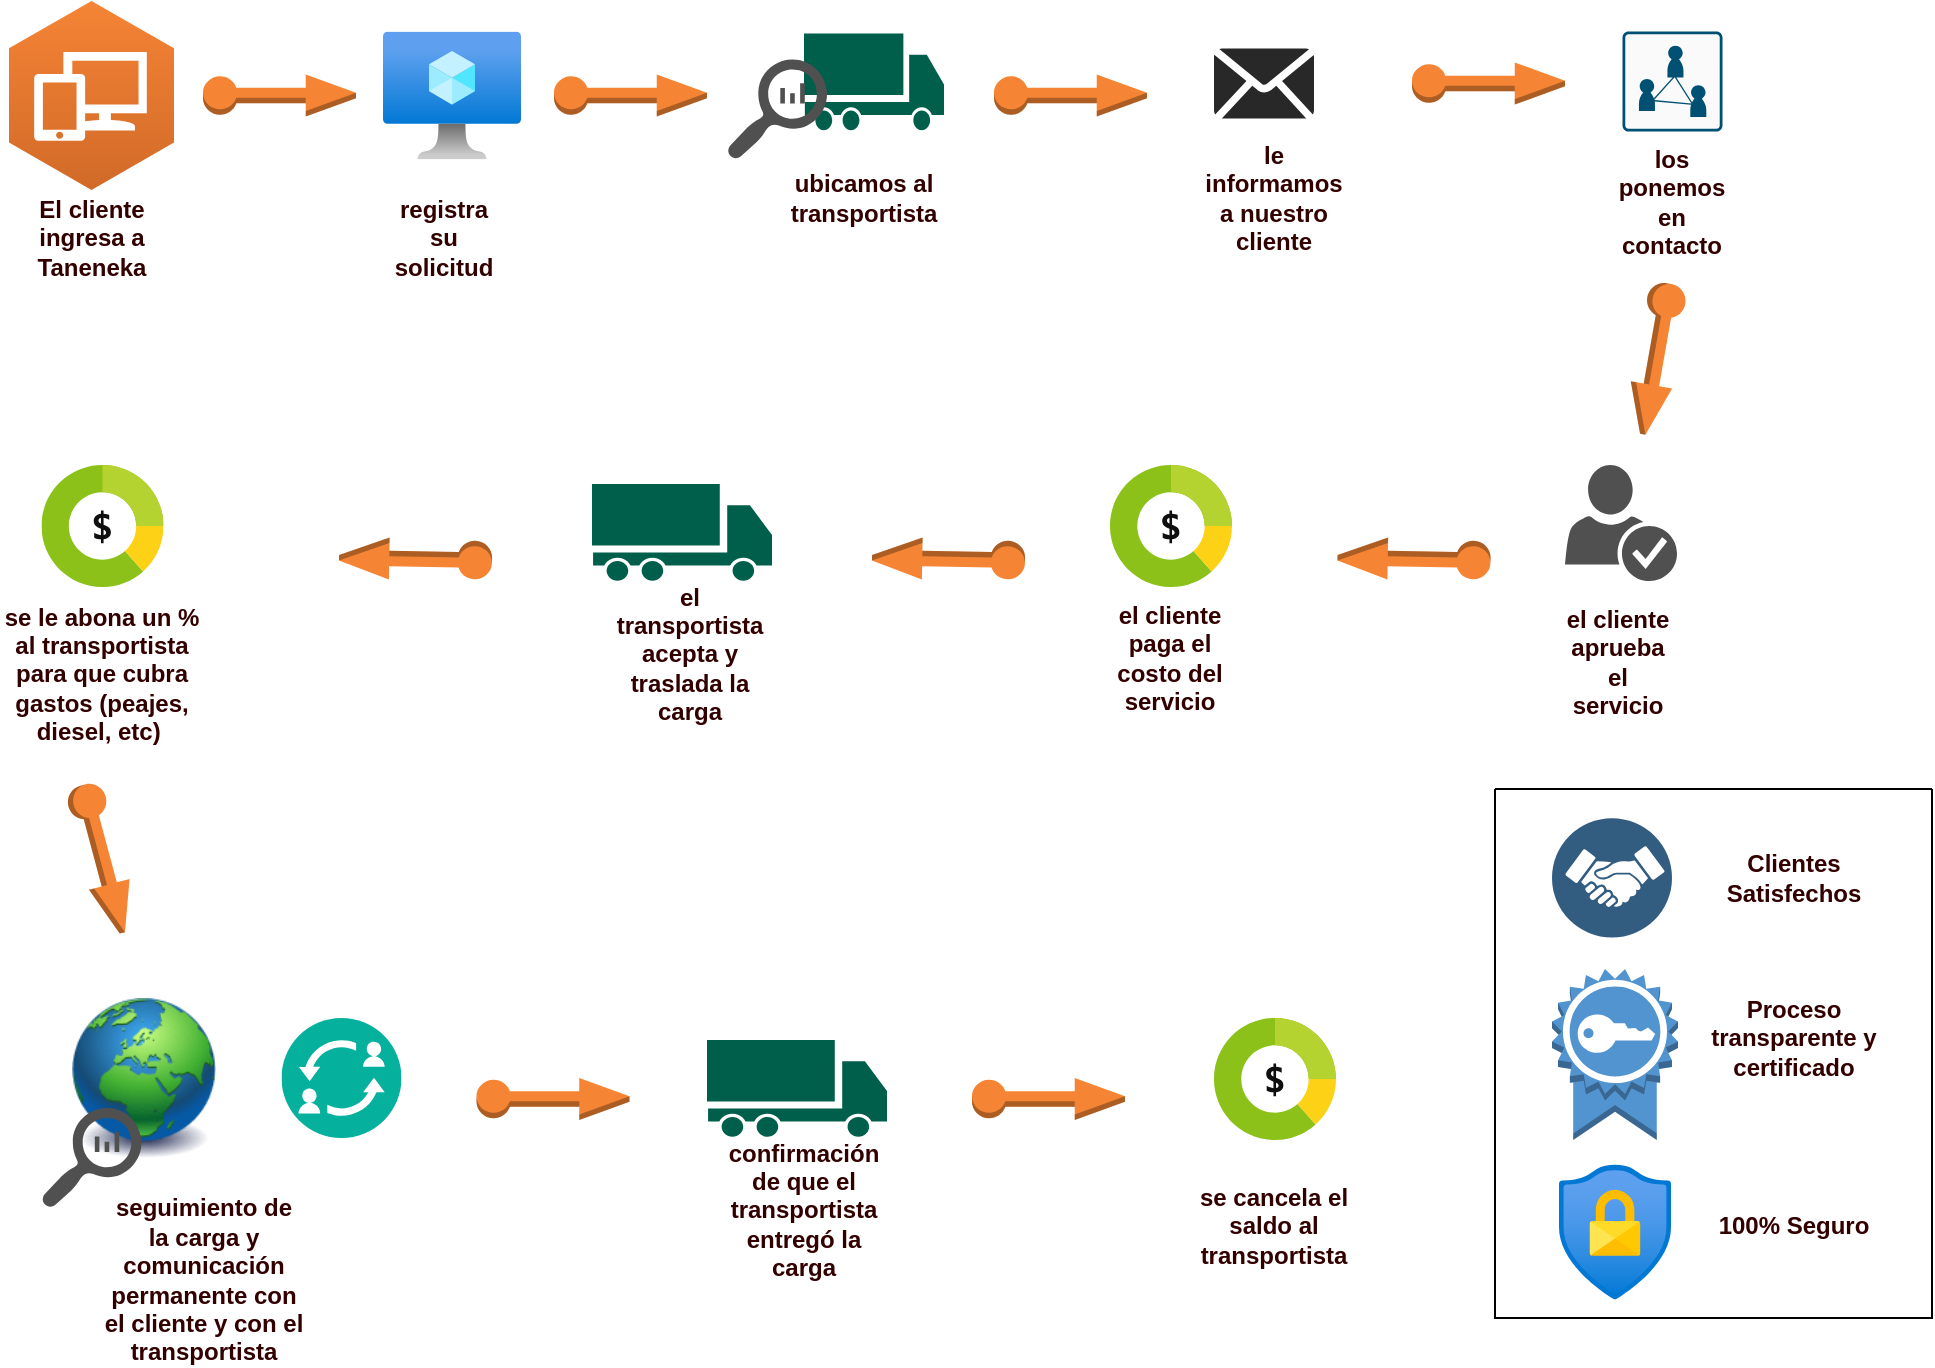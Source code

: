 <mxfile version="20.2.5" type="github">
  <diagram id="C2fSY1v2SiZeoUbDoYyL" name="Page-1">
    <mxGraphModel dx="1038" dy="602" grid="1" gridSize="10" guides="1" tooltips="1" connect="1" arrows="1" fold="1" page="1" pageScale="1" pageWidth="1169" pageHeight="827" math="0" shadow="0">
      <root>
        <mxCell id="0" />
        <mxCell id="1" parent="0" />
        <mxCell id="xm-ksiIEv6j5-uSu17su-44" value="" style="sketch=0;pointerEvents=1;shadow=0;dashed=0;html=1;strokeColor=none;fillColor=#005F4B;labelPosition=center;verticalLabelPosition=bottom;verticalAlign=top;align=center;outlineConnect=0;shape=mxgraph.veeam2.transport;" vertex="1" parent="1">
          <mxGeometry x="536" y="87.75" width="70" height="50" as="geometry" />
        </mxCell>
        <mxCell id="xm-ksiIEv6j5-uSu17su-8" value="" style="image;html=1;image=img/lib/clip_art/general/Earth_globe_128x128.png" vertex="1" parent="1">
          <mxGeometry x="166" y="570" width="80" height="80" as="geometry" />
        </mxCell>
        <mxCell id="xm-ksiIEv6j5-uSu17su-12" value="" style="outlineConnect=0;dashed=0;verticalLabelPosition=bottom;verticalAlign=top;align=center;html=1;shape=mxgraph.aws3.elastic_ip;fillColor=#F58534;gradientColor=none;rotation=0;" vertex="1" parent="1">
          <mxGeometry x="235.5" y="108.25" width="76.5" height="21" as="geometry" />
        </mxCell>
        <mxCell id="xm-ksiIEv6j5-uSu17su-13" value="" style="outlineConnect=0;dashed=0;verticalLabelPosition=bottom;verticalAlign=top;align=center;html=1;shape=mxgraph.aws3.workspaces;fillColor=#D16A28;gradientColor=#F58435;gradientDirection=north;" vertex="1" parent="1">
          <mxGeometry x="138.5" y="71.5" width="82.5" height="94.5" as="geometry" />
        </mxCell>
        <mxCell id="xm-ksiIEv6j5-uSu17su-14" value="" style="outlineConnect=0;dashed=0;verticalLabelPosition=bottom;verticalAlign=top;align=center;html=1;shape=mxgraph.aws3.certificate;fillColor=#5294CF;gradientColor=none;" vertex="1" parent="1">
          <mxGeometry x="910" y="555.5" width="63" height="85.5" as="geometry" />
        </mxCell>
        <mxCell id="xm-ksiIEv6j5-uSu17su-16" value="" style="aspect=fixed;html=1;points=[];align=center;image;fontSize=12;image=img/lib/azure2/compute/Virtual_Machine.svg;" vertex="1" parent="1">
          <mxGeometry x="325.5" y="86.75" width="69" height="64" as="geometry" />
        </mxCell>
        <mxCell id="xm-ksiIEv6j5-uSu17su-18" value="" style="aspect=fixed;html=1;points=[];align=center;image;fontSize=12;image=img/lib/azure2/security/Conditional_Access.svg;" vertex="1" parent="1">
          <mxGeometry x="913.5" y="653" width="56.0" height="68" as="geometry" />
        </mxCell>
        <mxCell id="xm-ksiIEv6j5-uSu17su-19" value="" style="sketch=0;pointerEvents=1;shadow=0;dashed=0;html=1;strokeColor=none;labelPosition=center;verticalLabelPosition=bottom;verticalAlign=top;align=center;fillColor=#505050;shape=mxgraph.mscae.oms.log_search" vertex="1" parent="1">
          <mxGeometry x="497.5" y="100.75" width="50" height="50" as="geometry" />
        </mxCell>
        <mxCell id="xm-ksiIEv6j5-uSu17su-23" value="" style="sketch=0;aspect=fixed;html=1;points=[];align=center;image;fontSize=12;image=img/lib/mscae/BillingHub.svg;" vertex="1" parent="1">
          <mxGeometry x="689" y="303.5" width="61" height="61" as="geometry" />
        </mxCell>
        <mxCell id="xm-ksiIEv6j5-uSu17su-25" value="" style="sketch=0;points=[[0.015,0.015,0],[0.985,0.015,0],[0.985,0.985,0],[0.015,0.985,0],[0.25,0,0],[0.5,0,0],[0.75,0,0],[1,0.25,0],[1,0.5,0],[1,0.75,0],[0.75,1,0],[0.5,1,0],[0.25,1,0],[0,0.75,0],[0,0.5,0],[0,0.25,0]];verticalLabelPosition=bottom;html=1;verticalAlign=top;aspect=fixed;align=center;pointerEvents=1;shape=mxgraph.cisco19.rect;prIcon=multipoint_meeting_server;fillColor=#FAFAFA;strokeColor=#005073;" vertex="1" parent="1">
          <mxGeometry x="945.25" y="86.75" width="50" height="50" as="geometry" />
        </mxCell>
        <mxCell id="xm-ksiIEv6j5-uSu17su-30" value="" style="verticalLabelPosition=bottom;sketch=0;html=1;fillColor=#282828;strokeColor=none;verticalAlign=top;pointerEvents=1;align=center;shape=mxgraph.cisco_safe.iot_things_icons.icon34;" vertex="1" parent="1">
          <mxGeometry x="741" y="95.25" width="50" height="35" as="geometry" />
        </mxCell>
        <mxCell id="xm-ksiIEv6j5-uSu17su-31" value="" style="aspect=fixed;perimeter=ellipsePerimeter;html=1;align=center;shadow=0;dashed=0;fontColor=#4277BB;labelBackgroundColor=#ffffff;fontSize=12;spacingTop=3;image;image=img/lib/ibm/blockchain/membership_services_provider_api.svg;" vertex="1" parent="1">
          <mxGeometry x="910" y="480" width="60" height="60" as="geometry" />
        </mxCell>
        <mxCell id="xm-ksiIEv6j5-uSu17su-32" value="" style="aspect=fixed;perimeter=ellipsePerimeter;html=1;align=center;shadow=0;dashed=0;fontColor=#4277BB;labelBackgroundColor=#ffffff;fontSize=12;spacingTop=3;image;image=img/lib/ibm/blockchain/transaction_manager.svg;" vertex="1" parent="1">
          <mxGeometry x="274.75" y="580" width="60" height="60" as="geometry" />
        </mxCell>
        <mxCell id="xm-ksiIEv6j5-uSu17su-49" value="El cliente ingresa a Taneneka" style="text;html=1;strokeColor=none;fillColor=none;align=center;verticalAlign=middle;whiteSpace=wrap;rounded=0;fontColor=#330000;fontStyle=1" vertex="1" parent="1">
          <mxGeometry x="149.75" y="180" width="60" height="20" as="geometry" />
        </mxCell>
        <mxCell id="xm-ksiIEv6j5-uSu17su-53" value="registra su solicitud" style="text;html=1;strokeColor=none;fillColor=none;align=center;verticalAlign=middle;whiteSpace=wrap;rounded=0;fontColor=#330000;fontStyle=1" vertex="1" parent="1">
          <mxGeometry x="325.5" y="180" width="60" height="20" as="geometry" />
        </mxCell>
        <mxCell id="xm-ksiIEv6j5-uSu17su-54" value="" style="outlineConnect=0;dashed=0;verticalLabelPosition=bottom;verticalAlign=top;align=center;html=1;shape=mxgraph.aws3.elastic_ip;fillColor=#F58534;gradientColor=none;rotation=0;" vertex="1" parent="1">
          <mxGeometry x="411" y="108.25" width="76.5" height="21" as="geometry" />
        </mxCell>
        <mxCell id="xm-ksiIEv6j5-uSu17su-55" value="ubicamos al transportista" style="text;html=1;strokeColor=none;fillColor=none;align=center;verticalAlign=middle;whiteSpace=wrap;rounded=0;fontColor=#330000;fontStyle=1" vertex="1" parent="1">
          <mxGeometry x="536" y="160" width="60" height="20" as="geometry" />
        </mxCell>
        <mxCell id="xm-ksiIEv6j5-uSu17su-57" value="" style="outlineConnect=0;dashed=0;verticalLabelPosition=bottom;verticalAlign=top;align=center;html=1;shape=mxgraph.aws3.elastic_ip;fillColor=#F58534;gradientColor=none;rotation=0;" vertex="1" parent="1">
          <mxGeometry x="631" y="108.25" width="76.5" height="21" as="geometry" />
        </mxCell>
        <mxCell id="xm-ksiIEv6j5-uSu17su-59" value="" style="sketch=0;pointerEvents=1;shadow=0;dashed=0;html=1;strokeColor=none;labelPosition=center;verticalLabelPosition=bottom;verticalAlign=top;align=center;fillColor=#505050;shape=mxgraph.mscae.oms.log_search" vertex="1" parent="1">
          <mxGeometry x="154.75" y="625" width="50" height="50" as="geometry" />
        </mxCell>
        <mxCell id="xm-ksiIEv6j5-uSu17su-61" value="le informamos a nuestro cliente" style="text;html=1;strokeColor=none;fillColor=none;align=center;verticalAlign=middle;whiteSpace=wrap;rounded=0;fontColor=#330000;fontStyle=1" vertex="1" parent="1">
          <mxGeometry x="741" y="160" width="60" height="20" as="geometry" />
        </mxCell>
        <mxCell id="xm-ksiIEv6j5-uSu17su-62" value="" style="outlineConnect=0;dashed=0;verticalLabelPosition=bottom;verticalAlign=top;align=center;html=1;shape=mxgraph.aws3.elastic_ip;fillColor=#F58534;gradientColor=none;rotation=100;" vertex="1" parent="1">
          <mxGeometry x="923.75" y="240" width="76.5" height="21" as="geometry" />
        </mxCell>
        <mxCell id="xm-ksiIEv6j5-uSu17su-63" value="los ponemos en contacto" style="text;html=1;strokeColor=none;fillColor=none;align=center;verticalAlign=middle;whiteSpace=wrap;rounded=0;fontColor=#330000;fontStyle=1" vertex="1" parent="1">
          <mxGeometry x="940.25" y="161.75" width="60" height="20" as="geometry" />
        </mxCell>
        <mxCell id="xm-ksiIEv6j5-uSu17su-69" value="" style="sketch=0;pointerEvents=1;shadow=0;dashed=0;html=1;strokeColor=none;fillColor=#505050;labelPosition=center;verticalLabelPosition=bottom;verticalAlign=top;outlineConnect=0;align=center;shape=mxgraph.office.users.credentials;fontColor=#330000;" vertex="1" parent="1">
          <mxGeometry x="916.5" y="303.5" width="56" height="58" as="geometry" />
        </mxCell>
        <mxCell id="xm-ksiIEv6j5-uSu17su-71" value="" style="outlineConnect=0;dashed=0;verticalLabelPosition=bottom;verticalAlign=top;align=center;html=1;shape=mxgraph.aws3.elastic_ip;fillColor=#F58534;gradientColor=none;rotation=-179;" vertex="1" parent="1">
          <mxGeometry x="802.75" y="340" width="76.5" height="21" as="geometry" />
        </mxCell>
        <mxCell id="xm-ksiIEv6j5-uSu17su-72" value="el cliente aprueba el servicio" style="text;html=1;strokeColor=none;fillColor=none;align=center;verticalAlign=middle;whiteSpace=wrap;rounded=0;fontColor=#330000;fontStyle=1" vertex="1" parent="1">
          <mxGeometry x="912.5" y="392" width="60" height="20" as="geometry" />
        </mxCell>
        <mxCell id="xm-ksiIEv6j5-uSu17su-74" value="" style="outlineConnect=0;dashed=0;verticalLabelPosition=bottom;verticalAlign=top;align=center;html=1;shape=mxgraph.aws3.elastic_ip;fillColor=#F58534;gradientColor=none;rotation=-179;" vertex="1" parent="1">
          <mxGeometry x="570" y="340" width="76.5" height="21" as="geometry" />
        </mxCell>
        <mxCell id="xm-ksiIEv6j5-uSu17su-75" value="el cliente paga el costo del servicio" style="text;html=1;strokeColor=none;fillColor=none;align=center;verticalAlign=middle;whiteSpace=wrap;rounded=0;fontColor=#330000;fontStyle=1" vertex="1" parent="1">
          <mxGeometry x="689" y="389.5" width="60" height="20" as="geometry" />
        </mxCell>
        <mxCell id="xm-ksiIEv6j5-uSu17su-78" value="" style="outlineConnect=0;dashed=0;verticalLabelPosition=bottom;verticalAlign=top;align=center;html=1;shape=mxgraph.aws3.elastic_ip;fillColor=#F58534;gradientColor=none;rotation=-179;" vertex="1" parent="1">
          <mxGeometry x="303.5" y="340" width="76.5" height="21" as="geometry" />
        </mxCell>
        <mxCell id="xm-ksiIEv6j5-uSu17su-79" value="" style="sketch=0;aspect=fixed;html=1;points=[];align=center;image;fontSize=12;image=img/lib/mscae/BillingHub.svg;" vertex="1" parent="1">
          <mxGeometry x="154.75" y="303.5" width="61" height="61" as="geometry" />
        </mxCell>
        <mxCell id="xm-ksiIEv6j5-uSu17su-80" value="se le abona un % al transportista para que cubra gastos (peajes, diesel, etc)&amp;nbsp;" style="text;html=1;strokeColor=none;fillColor=none;align=center;verticalAlign=middle;whiteSpace=wrap;rounded=0;fontColor=#330000;fontStyle=1" vertex="1" parent="1">
          <mxGeometry x="134" y="397.5" width="101.5" height="20" as="geometry" />
        </mxCell>
        <mxCell id="xm-ksiIEv6j5-uSu17su-82" value="" style="sketch=0;pointerEvents=1;shadow=0;dashed=0;html=1;strokeColor=none;fillColor=#005F4B;labelPosition=center;verticalLabelPosition=bottom;verticalAlign=top;align=center;outlineConnect=0;shape=mxgraph.veeam2.transport;" vertex="1" parent="1">
          <mxGeometry x="430" y="313" width="90" height="50" as="geometry" />
        </mxCell>
        <mxCell id="xm-ksiIEv6j5-uSu17su-81" value="" style="outlineConnect=0;dashed=0;verticalLabelPosition=bottom;verticalAlign=top;align=center;html=1;shape=mxgraph.aws3.elastic_ip;fillColor=#F58534;gradientColor=none;rotation=75;" vertex="1" parent="1">
          <mxGeometry x="147" y="490" width="76.5" height="21" as="geometry" />
        </mxCell>
        <mxCell id="xm-ksiIEv6j5-uSu17su-84" value="el transportista acepta y traslada la carga" style="text;html=1;strokeColor=none;fillColor=none;align=center;verticalAlign=middle;whiteSpace=wrap;rounded=0;fontColor=#330000;fontStyle=1" vertex="1" parent="1">
          <mxGeometry x="448.75" y="387.5" width="60" height="20" as="geometry" />
        </mxCell>
        <mxCell id="xm-ksiIEv6j5-uSu17su-85" value="" style="outlineConnect=0;dashed=0;verticalLabelPosition=bottom;verticalAlign=top;align=center;html=1;shape=mxgraph.aws3.elastic_ip;fillColor=#F58534;gradientColor=none;rotation=0;" vertex="1" parent="1">
          <mxGeometry x="620" y="610" width="76.5" height="21" as="geometry" />
        </mxCell>
        <mxCell id="xm-ksiIEv6j5-uSu17su-86" value="" style="outlineConnect=0;dashed=0;verticalLabelPosition=bottom;verticalAlign=top;align=center;html=1;shape=mxgraph.aws3.elastic_ip;fillColor=#F58534;gradientColor=none;rotation=0;" vertex="1" parent="1">
          <mxGeometry x="372.25" y="610" width="76.5" height="21" as="geometry" />
        </mxCell>
        <mxCell id="xm-ksiIEv6j5-uSu17su-87" value="seguimiento de la carga y comunicación permanente con el cliente y con el transportista" style="text;html=1;strokeColor=none;fillColor=none;align=center;verticalAlign=middle;whiteSpace=wrap;rounded=0;fontColor=#330000;fontStyle=1" vertex="1" parent="1">
          <mxGeometry x="184.75" y="701" width="101.5" height="20" as="geometry" />
        </mxCell>
        <mxCell id="xm-ksiIEv6j5-uSu17su-88" value="" style="sketch=0;pointerEvents=1;shadow=0;dashed=0;html=1;strokeColor=none;fillColor=#005F4B;labelPosition=center;verticalLabelPosition=bottom;verticalAlign=top;align=center;outlineConnect=0;shape=mxgraph.veeam2.transport;" vertex="1" parent="1">
          <mxGeometry x="487.5" y="591" width="90" height="50" as="geometry" />
        </mxCell>
        <mxCell id="xm-ksiIEv6j5-uSu17su-89" value="confirmación de que el transportista entregó la carga" style="text;html=1;strokeColor=none;fillColor=none;align=center;verticalAlign=middle;whiteSpace=wrap;rounded=0;fontColor=#330000;fontStyle=1" vertex="1" parent="1">
          <mxGeometry x="506.25" y="665.5" width="60" height="20" as="geometry" />
        </mxCell>
        <mxCell id="xm-ksiIEv6j5-uSu17su-90" value="" style="sketch=0;aspect=fixed;html=1;points=[];align=center;image;fontSize=12;image=img/lib/mscae/BillingHub.svg;" vertex="1" parent="1">
          <mxGeometry x="741" y="580" width="61" height="61" as="geometry" />
        </mxCell>
        <mxCell id="xm-ksiIEv6j5-uSu17su-91" value="se cancela el saldo al transportista" style="text;html=1;strokeColor=none;fillColor=none;align=center;verticalAlign=middle;whiteSpace=wrap;rounded=0;fontColor=#330000;fontStyle=1" vertex="1" parent="1">
          <mxGeometry x="720.25" y="674" width="101.5" height="20" as="geometry" />
        </mxCell>
        <mxCell id="xm-ksiIEv6j5-uSu17su-92" value="" style="outlineConnect=0;dashed=0;verticalLabelPosition=bottom;verticalAlign=top;align=center;html=1;shape=mxgraph.aws3.elastic_ip;fillColor=#F58534;gradientColor=none;rotation=0;" vertex="1" parent="1">
          <mxGeometry x="840" y="102.25" width="76.5" height="21" as="geometry" />
        </mxCell>
        <mxCell id="xm-ksiIEv6j5-uSu17su-100" value="Clientes Satisfechos" style="text;html=1;strokeColor=none;fillColor=none;align=center;verticalAlign=middle;whiteSpace=wrap;rounded=0;fontColor=#330000;fontStyle=1" vertex="1" parent="1">
          <mxGeometry x="980" y="500" width="101.5" height="20" as="geometry" />
        </mxCell>
        <mxCell id="xm-ksiIEv6j5-uSu17su-101" value="Proceso transparente y certificado" style="text;html=1;strokeColor=none;fillColor=none;align=center;verticalAlign=middle;whiteSpace=wrap;rounded=0;fontColor=#330000;fontStyle=1" vertex="1" parent="1">
          <mxGeometry x="980" y="580" width="101.5" height="20" as="geometry" />
        </mxCell>
        <mxCell id="xm-ksiIEv6j5-uSu17su-102" value="100% Seguro" style="text;html=1;strokeColor=none;fillColor=none;align=center;verticalAlign=middle;whiteSpace=wrap;rounded=0;fontColor=#330000;fontStyle=1" vertex="1" parent="1">
          <mxGeometry x="980" y="674" width="101.5" height="20" as="geometry" />
        </mxCell>
        <mxCell id="xm-ksiIEv6j5-uSu17su-104" value="" style="swimlane;startSize=0;fontColor=#330000;" vertex="1" parent="1">
          <mxGeometry x="881.5" y="465.5" width="218.5" height="264.5" as="geometry" />
        </mxCell>
      </root>
    </mxGraphModel>
  </diagram>
</mxfile>
